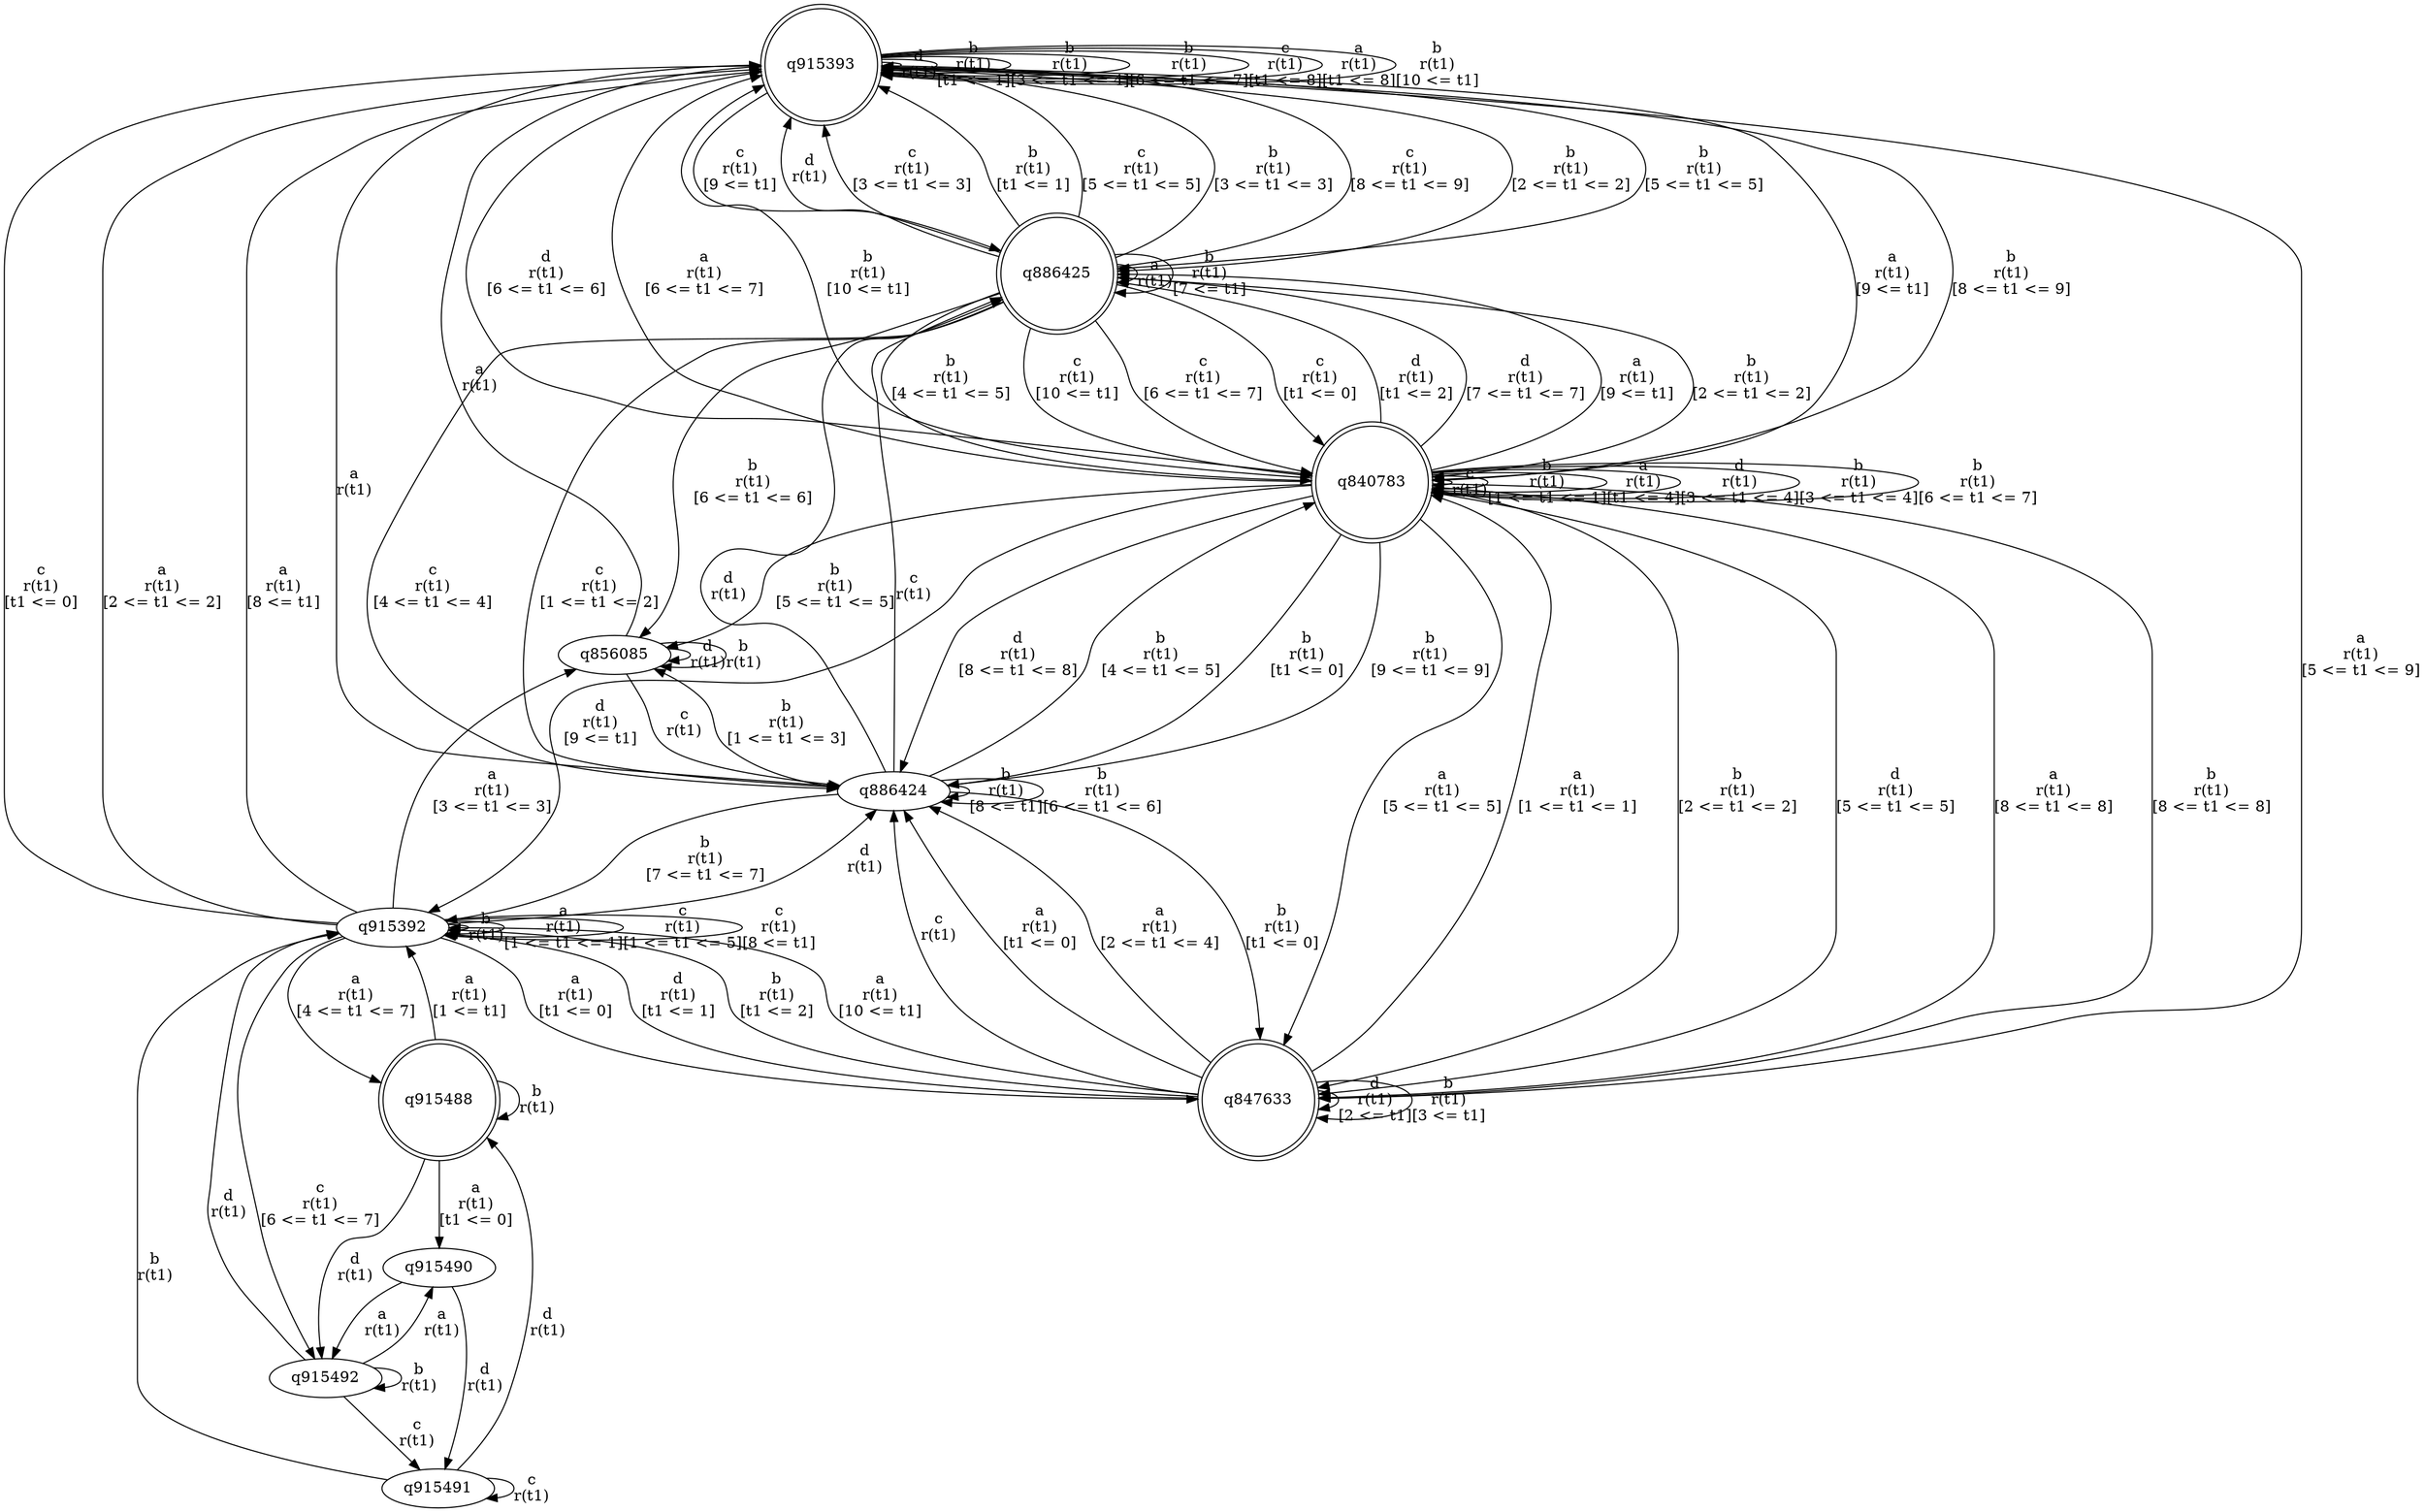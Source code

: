 digraph "tests_1/test53/solution101/solution_verwer" {
	q915393[label=q915393 shape=doublecircle]
	q886425[label=q886425 shape=doublecircle]
	q886424[label=q886424]
	q847633[label=q847633 shape=doublecircle]
	q915392[label=q915392]
	q915492[label=q915492]
	q915491[label=q915491]
	q915488[label=q915488 shape=doublecircle]
	q915490[label=q915490]
	q856085[label=q856085]
	q840783[label=q840783 shape=doublecircle]
	q915393 -> q915393[label="d\nr(t1)\n"]
	q915393 -> q915393[label="b\nr(t1)\n[t1 <= 1]"]
	q915393 -> q886425[label="b\nr(t1)\n[2 <= t1 <= 2]"]
	q886425 -> q915393[label="d\nr(t1)\n"]
	q886425 -> q886425[label="a\nr(t1)\n"]
	q886425 -> q915393[label="c\nr(t1)\n[3 <= t1 <= 3]"]
	q886425 -> q915393[label="b\nr(t1)\n[t1 <= 1]"]
	q886425 -> q886424[label="c\nr(t1)\n[4 <= t1 <= 4]"]
	q886424 -> q915393[label="a\nr(t1)\n"]
	q886424 -> q886425[label="d\nr(t1)\n"]
	q886424 -> q886425[label="c\nr(t1)\n"]
	q886424 -> q847633[label="b\nr(t1)\n[t1 <= 0]"]
	q847633 -> q886424[label="c\nr(t1)\n"]
	q847633 -> q886424[label="a\nr(t1)\n[t1 <= 0]"]
	q847633 -> q915392[label="d\nr(t1)\n[t1 <= 1]"]
	q915392 -> q886424[label="d\nr(t1)\n"]
	q915392 -> q915392[label="b\nr(t1)\n"]
	q915392 -> q915393[label="c\nr(t1)\n[t1 <= 0]"]
	q915392 -> q847633[label="a\nr(t1)\n[t1 <= 0]"]
	q915392 -> q915392[label="a\nr(t1)\n[1 <= t1 <= 1]"]
	q915392 -> q915392[label="c\nr(t1)\n[1 <= t1 <= 5]"]
	q915392 -> q915393[label="a\nr(t1)\n[2 <= t1 <= 2]"]
	q915392 -> q915492[label="c\nr(t1)\n[6 <= t1 <= 7]"]
	q915492 -> q915392[label="d\nr(t1)\n"]
	q915492 -> q915492[label="b\nr(t1)\n"]
	q915492 -> q915491[label="c\nr(t1)\n"]
	q915491 -> q915488[label="d\nr(t1)\n"]
	q915488 -> q915492[label="d\nr(t1)\n"]
	q915488 -> q915490[label="a\nr(t1)\n[t1 <= 0]"]
	q915490 -> q915491[label="d\nr(t1)\n"]
	q915490 -> q915492[label="a\nr(t1)\n"]
	q915488 -> q915392[label="a\nr(t1)\n[1 <= t1]"]
	q915488 -> q915488[label="b\nr(t1)\n"]
	q915491 -> q915491[label="c\nr(t1)\n"]
	q915491 -> q915392[label="b\nr(t1)\n"]
	q915492 -> q915490[label="a\nr(t1)\n"]
	q915392 -> q915392[label="c\nr(t1)\n[8 <= t1]"]
	q915392 -> q915393[label="a\nr(t1)\n[8 <= t1]"]
	q915392 -> q856085[label="a\nr(t1)\n[3 <= t1 <= 3]"]
	q856085 -> q915393[label="a\nr(t1)\n"]
	q856085 -> q886424[label="c\nr(t1)\n"]
	q856085 -> q856085[label="d\nr(t1)\n"]
	q856085 -> q856085[label="b\nr(t1)\n"]
	q915392 -> q915488[label="a\nr(t1)\n[4 <= t1 <= 7]"]
	q847633 -> q847633[label="d\nr(t1)\n[2 <= t1]"]
	q847633 -> q915392[label="b\nr(t1)\n[t1 <= 2]"]
	q847633 -> q847633[label="b\nr(t1)\n[3 <= t1]"]
	q847633 -> q840783[label="a\nr(t1)\n[1 <= t1 <= 1]"]
	q840783 -> q840783[label="c\nr(t1)\n"]
	q840783 -> q886424[label="b\nr(t1)\n[t1 <= 0]"]
	q840783 -> q886425[label="d\nr(t1)\n[t1 <= 2]"]
	q840783 -> q840783[label="b\nr(t1)\n[1 <= t1 <= 1]"]
	q840783 -> q840783[label="a\nr(t1)\n[t1 <= 4]"]
	q840783 -> q847633[label="b\nr(t1)\n[2 <= t1 <= 2]"]
	q840783 -> q840783[label="d\nr(t1)\n[3 <= t1 <= 4]"]
	q840783 -> q847633[label="a\nr(t1)\n[5 <= t1 <= 5]"]
	q840783 -> q840783[label="b\nr(t1)\n[3 <= t1 <= 4]"]
	q840783 -> q847633[label="d\nr(t1)\n[5 <= t1 <= 5]"]
	q840783 -> q856085[label="b\nr(t1)\n[5 <= t1 <= 5]"]
	q840783 -> q915393[label="d\nr(t1)\n[6 <= t1 <= 6]"]
	q840783 -> q915393[label="a\nr(t1)\n[6 <= t1 <= 7]"]
	q840783 -> q886425[label="d\nr(t1)\n[7 <= t1 <= 7]"]
	q840783 -> q847633[label="a\nr(t1)\n[8 <= t1 <= 8]"]
	q840783 -> q886425[label="a\nr(t1)\n[9 <= t1]"]
	q840783 -> q840783[label="b\nr(t1)\n[6 <= t1 <= 7]"]
	q840783 -> q886424[label="d\nr(t1)\n[8 <= t1 <= 8]"]
	q840783 -> q847633[label="b\nr(t1)\n[8 <= t1 <= 8]"]
	q840783 -> q886424[label="b\nr(t1)\n[9 <= t1 <= 9]"]
	q840783 -> q915393[label="b\nr(t1)\n[10 <= t1]"]
	q840783 -> q915392[label="d\nr(t1)\n[9 <= t1]"]
	q847633 -> q886424[label="a\nr(t1)\n[2 <= t1 <= 4]"]
	q847633 -> q915393[label="a\nr(t1)\n[5 <= t1 <= 9]"]
	q847633 -> q915392[label="a\nr(t1)\n[10 <= t1]"]
	q886424 -> q856085[label="b\nr(t1)\n[1 <= t1 <= 3]"]
	q886424 -> q886424[label="b\nr(t1)\n[8 <= t1]"]
	q886424 -> q840783[label="b\nr(t1)\n[4 <= t1 <= 5]"]
	q886424 -> q886424[label="b\nr(t1)\n[6 <= t1 <= 6]"]
	q886424 -> q915392[label="b\nr(t1)\n[7 <= t1 <= 7]"]
	q886425 -> q840783[label="b\nr(t1)\n[2 <= t1 <= 2]"]
	q886425 -> q915393[label="c\nr(t1)\n[5 <= t1 <= 5]"]
	q886425 -> q915393[label="b\nr(t1)\n[3 <= t1 <= 3]"]
	q886425 -> q840783[label="b\nr(t1)\n[4 <= t1 <= 5]"]
	q886425 -> q856085[label="b\nr(t1)\n[6 <= t1 <= 6]"]
	q886425 -> q886425[label="b\nr(t1)\n[7 <= t1]"]
	q886425 -> q915393[label="c\nr(t1)\n[8 <= t1 <= 9]"]
	q886425 -> q840783[label="c\nr(t1)\n[10 <= t1]"]
	q886425 -> q840783[label="c\nr(t1)\n[6 <= t1 <= 7]"]
	q886425 -> q840783[label="c\nr(t1)\n[t1 <= 0]"]
	q886425 -> q886424[label="c\nr(t1)\n[1 <= t1 <= 2]"]
	q915393 -> q915393[label="b\nr(t1)\n[3 <= t1 <= 4]"]
	q915393 -> q886425[label="b\nr(t1)\n[5 <= t1 <= 5]"]
	q915393 -> q915393[label="b\nr(t1)\n[6 <= t1 <= 7]"]
	q915393 -> q915393[label="c\nr(t1)\n[t1 <= 8]"]
	q915393 -> q915393[label="a\nr(t1)\n[t1 <= 8]"]
	q915393 -> q915393[label="b\nr(t1)\n[10 <= t1]"]
	q915393 -> q886425[label="c\nr(t1)\n[9 <= t1]"]
	q915393 -> q840783[label="a\nr(t1)\n[9 <= t1]"]
	q915393 -> q840783[label="b\nr(t1)\n[8 <= t1 <= 9]"]
}
